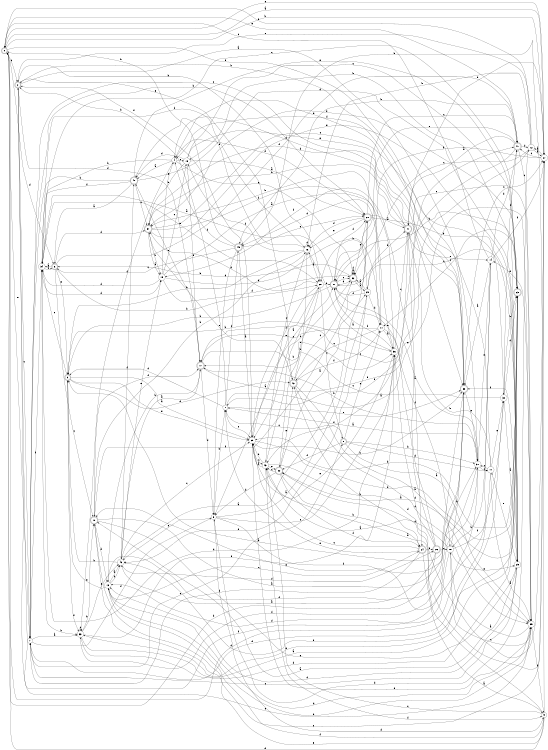 digraph n39_10 {
__start0 [label="" shape="none"];

rankdir=LR;
size="8,5";

s0 [style="rounded,filled", color="black", fillcolor="white" shape="doublecircle", label="0"];
s1 [style="filled", color="black", fillcolor="white" shape="circle", label="1"];
s2 [style="rounded,filled", color="black", fillcolor="white" shape="doublecircle", label="2"];
s3 [style="rounded,filled", color="black", fillcolor="white" shape="doublecircle", label="3"];
s4 [style="filled", color="black", fillcolor="white" shape="circle", label="4"];
s5 [style="filled", color="black", fillcolor="white" shape="circle", label="5"];
s6 [style="rounded,filled", color="black", fillcolor="white" shape="doublecircle", label="6"];
s7 [style="filled", color="black", fillcolor="white" shape="circle", label="7"];
s8 [style="rounded,filled", color="black", fillcolor="white" shape="doublecircle", label="8"];
s9 [style="filled", color="black", fillcolor="white" shape="circle", label="9"];
s10 [style="rounded,filled", color="black", fillcolor="white" shape="doublecircle", label="10"];
s11 [style="filled", color="black", fillcolor="white" shape="circle", label="11"];
s12 [style="filled", color="black", fillcolor="white" shape="circle", label="12"];
s13 [style="filled", color="black", fillcolor="white" shape="circle", label="13"];
s14 [style="filled", color="black", fillcolor="white" shape="circle", label="14"];
s15 [style="filled", color="black", fillcolor="white" shape="circle", label="15"];
s16 [style="filled", color="black", fillcolor="white" shape="circle", label="16"];
s17 [style="rounded,filled", color="black", fillcolor="white" shape="doublecircle", label="17"];
s18 [style="filled", color="black", fillcolor="white" shape="circle", label="18"];
s19 [style="filled", color="black", fillcolor="white" shape="circle", label="19"];
s20 [style="rounded,filled", color="black", fillcolor="white" shape="doublecircle", label="20"];
s21 [style="rounded,filled", color="black", fillcolor="white" shape="doublecircle", label="21"];
s22 [style="rounded,filled", color="black", fillcolor="white" shape="doublecircle", label="22"];
s23 [style="rounded,filled", color="black", fillcolor="white" shape="doublecircle", label="23"];
s24 [style="rounded,filled", color="black", fillcolor="white" shape="doublecircle", label="24"];
s25 [style="filled", color="black", fillcolor="white" shape="circle", label="25"];
s26 [style="rounded,filled", color="black", fillcolor="white" shape="doublecircle", label="26"];
s27 [style="filled", color="black", fillcolor="white" shape="circle", label="27"];
s28 [style="filled", color="black", fillcolor="white" shape="circle", label="28"];
s29 [style="filled", color="black", fillcolor="white" shape="circle", label="29"];
s30 [style="filled", color="black", fillcolor="white" shape="circle", label="30"];
s31 [style="filled", color="black", fillcolor="white" shape="circle", label="31"];
s32 [style="rounded,filled", color="black", fillcolor="white" shape="doublecircle", label="32"];
s33 [style="filled", color="black", fillcolor="white" shape="circle", label="33"];
s34 [style="filled", color="black", fillcolor="white" shape="circle", label="34"];
s35 [style="filled", color="black", fillcolor="white" shape="circle", label="35"];
s36 [style="filled", color="black", fillcolor="white" shape="circle", label="36"];
s37 [style="rounded,filled", color="black", fillcolor="white" shape="doublecircle", label="37"];
s38 [style="rounded,filled", color="black", fillcolor="white" shape="doublecircle", label="38"];
s39 [style="filled", color="black", fillcolor="white" shape="circle", label="39"];
s40 [style="rounded,filled", color="black", fillcolor="white" shape="doublecircle", label="40"];
s41 [style="rounded,filled", color="black", fillcolor="white" shape="doublecircle", label="41"];
s42 [style="rounded,filled", color="black", fillcolor="white" shape="doublecircle", label="42"];
s43 [style="filled", color="black", fillcolor="white" shape="circle", label="43"];
s44 [style="filled", color="black", fillcolor="white" shape="circle", label="44"];
s45 [style="rounded,filled", color="black", fillcolor="white" shape="doublecircle", label="45"];
s46 [style="filled", color="black", fillcolor="white" shape="circle", label="46"];
s47 [style="rounded,filled", color="black", fillcolor="white" shape="doublecircle", label="47"];
s0 -> s27 [label="a"];
s0 -> s27 [label="b"];
s0 -> s2 [label="c"];
s0 -> s6 [label="d"];
s0 -> s47 [label="e"];
s0 -> s38 [label="f"];
s1 -> s12 [label="a"];
s1 -> s2 [label="b"];
s1 -> s39 [label="c"];
s1 -> s3 [label="d"];
s1 -> s38 [label="e"];
s1 -> s45 [label="f"];
s2 -> s31 [label="a"];
s2 -> s28 [label="b"];
s2 -> s7 [label="c"];
s2 -> s17 [label="d"];
s2 -> s42 [label="e"];
s2 -> s31 [label="f"];
s3 -> s39 [label="a"];
s3 -> s36 [label="b"];
s3 -> s34 [label="c"];
s3 -> s42 [label="d"];
s3 -> s39 [label="e"];
s3 -> s33 [label="f"];
s4 -> s40 [label="a"];
s4 -> s34 [label="b"];
s4 -> s15 [label="c"];
s4 -> s20 [label="d"];
s4 -> s32 [label="e"];
s4 -> s33 [label="f"];
s5 -> s29 [label="a"];
s5 -> s1 [label="b"];
s5 -> s36 [label="c"];
s5 -> s9 [label="d"];
s5 -> s46 [label="e"];
s5 -> s31 [label="f"];
s6 -> s34 [label="a"];
s6 -> s28 [label="b"];
s6 -> s10 [label="c"];
s6 -> s37 [label="d"];
s6 -> s3 [label="e"];
s6 -> s47 [label="f"];
s7 -> s33 [label="a"];
s7 -> s20 [label="b"];
s7 -> s8 [label="c"];
s7 -> s5 [label="d"];
s7 -> s0 [label="e"];
s7 -> s34 [label="f"];
s8 -> s35 [label="a"];
s8 -> s31 [label="b"];
s8 -> s1 [label="c"];
s8 -> s11 [label="d"];
s8 -> s44 [label="e"];
s8 -> s22 [label="f"];
s9 -> s43 [label="a"];
s9 -> s45 [label="b"];
s9 -> s43 [label="c"];
s9 -> s0 [label="d"];
s9 -> s10 [label="e"];
s9 -> s13 [label="f"];
s10 -> s38 [label="a"];
s10 -> s16 [label="b"];
s10 -> s27 [label="c"];
s10 -> s13 [label="d"];
s10 -> s25 [label="e"];
s10 -> s17 [label="f"];
s11 -> s35 [label="a"];
s11 -> s41 [label="b"];
s11 -> s31 [label="c"];
s11 -> s7 [label="d"];
s11 -> s30 [label="e"];
s11 -> s4 [label="f"];
s12 -> s27 [label="a"];
s12 -> s16 [label="b"];
s12 -> s32 [label="c"];
s12 -> s5 [label="d"];
s12 -> s2 [label="e"];
s12 -> s0 [label="f"];
s13 -> s46 [label="a"];
s13 -> s17 [label="b"];
s13 -> s24 [label="c"];
s13 -> s35 [label="d"];
s13 -> s3 [label="e"];
s13 -> s46 [label="f"];
s14 -> s38 [label="a"];
s14 -> s18 [label="b"];
s14 -> s0 [label="c"];
s14 -> s47 [label="d"];
s14 -> s10 [label="e"];
s14 -> s27 [label="f"];
s15 -> s20 [label="a"];
s15 -> s37 [label="b"];
s15 -> s23 [label="c"];
s15 -> s40 [label="d"];
s15 -> s38 [label="e"];
s15 -> s17 [label="f"];
s16 -> s28 [label="a"];
s16 -> s3 [label="b"];
s16 -> s43 [label="c"];
s16 -> s16 [label="d"];
s16 -> s40 [label="e"];
s16 -> s15 [label="f"];
s17 -> s46 [label="a"];
s17 -> s36 [label="b"];
s17 -> s47 [label="c"];
s17 -> s5 [label="d"];
s17 -> s40 [label="e"];
s17 -> s35 [label="f"];
s18 -> s43 [label="a"];
s18 -> s38 [label="b"];
s18 -> s35 [label="c"];
s18 -> s13 [label="d"];
s18 -> s25 [label="e"];
s18 -> s30 [label="f"];
s19 -> s36 [label="a"];
s19 -> s29 [label="b"];
s19 -> s15 [label="c"];
s19 -> s34 [label="d"];
s19 -> s4 [label="e"];
s19 -> s32 [label="f"];
s20 -> s41 [label="a"];
s20 -> s25 [label="b"];
s20 -> s47 [label="c"];
s20 -> s16 [label="d"];
s20 -> s16 [label="e"];
s20 -> s10 [label="f"];
s21 -> s34 [label="a"];
s21 -> s3 [label="b"];
s21 -> s32 [label="c"];
s21 -> s32 [label="d"];
s21 -> s31 [label="e"];
s21 -> s20 [label="f"];
s22 -> s29 [label="a"];
s22 -> s24 [label="b"];
s22 -> s43 [label="c"];
s22 -> s5 [label="d"];
s22 -> s42 [label="e"];
s22 -> s24 [label="f"];
s23 -> s22 [label="a"];
s23 -> s21 [label="b"];
s23 -> s44 [label="c"];
s23 -> s37 [label="d"];
s23 -> s46 [label="e"];
s23 -> s39 [label="f"];
s24 -> s9 [label="a"];
s24 -> s42 [label="b"];
s24 -> s39 [label="c"];
s24 -> s7 [label="d"];
s24 -> s1 [label="e"];
s24 -> s26 [label="f"];
s25 -> s10 [label="a"];
s25 -> s15 [label="b"];
s25 -> s7 [label="c"];
s25 -> s13 [label="d"];
s25 -> s11 [label="e"];
s25 -> s38 [label="f"];
s26 -> s46 [label="a"];
s26 -> s0 [label="b"];
s26 -> s18 [label="c"];
s26 -> s36 [label="d"];
s26 -> s21 [label="e"];
s26 -> s19 [label="f"];
s27 -> s12 [label="a"];
s27 -> s41 [label="b"];
s27 -> s47 [label="c"];
s27 -> s22 [label="d"];
s27 -> s0 [label="e"];
s27 -> s21 [label="f"];
s28 -> s5 [label="a"];
s28 -> s21 [label="b"];
s28 -> s8 [label="c"];
s28 -> s37 [label="d"];
s28 -> s22 [label="e"];
s28 -> s39 [label="f"];
s29 -> s32 [label="a"];
s29 -> s41 [label="b"];
s29 -> s25 [label="c"];
s29 -> s44 [label="d"];
s29 -> s46 [label="e"];
s29 -> s21 [label="f"];
s30 -> s25 [label="a"];
s30 -> s23 [label="b"];
s30 -> s17 [label="c"];
s30 -> s23 [label="d"];
s30 -> s33 [label="e"];
s30 -> s47 [label="f"];
s31 -> s1 [label="a"];
s31 -> s17 [label="b"];
s31 -> s11 [label="c"];
s31 -> s0 [label="d"];
s31 -> s14 [label="e"];
s31 -> s33 [label="f"];
s32 -> s29 [label="a"];
s32 -> s6 [label="b"];
s32 -> s39 [label="c"];
s32 -> s32 [label="d"];
s32 -> s20 [label="e"];
s32 -> s32 [label="f"];
s33 -> s23 [label="a"];
s33 -> s10 [label="b"];
s33 -> s33 [label="c"];
s33 -> s23 [label="d"];
s33 -> s46 [label="e"];
s33 -> s36 [label="f"];
s34 -> s6 [label="a"];
s34 -> s33 [label="b"];
s34 -> s23 [label="c"];
s34 -> s19 [label="d"];
s34 -> s28 [label="e"];
s34 -> s16 [label="f"];
s35 -> s18 [label="a"];
s35 -> s13 [label="b"];
s35 -> s21 [label="c"];
s35 -> s14 [label="d"];
s35 -> s2 [label="e"];
s35 -> s9 [label="f"];
s36 -> s16 [label="a"];
s36 -> s37 [label="b"];
s36 -> s41 [label="c"];
s36 -> s34 [label="d"];
s36 -> s39 [label="e"];
s36 -> s21 [label="f"];
s37 -> s19 [label="a"];
s37 -> s19 [label="b"];
s37 -> s30 [label="c"];
s37 -> s38 [label="d"];
s37 -> s25 [label="e"];
s37 -> s44 [label="f"];
s38 -> s3 [label="a"];
s38 -> s2 [label="b"];
s38 -> s27 [label="c"];
s38 -> s4 [label="d"];
s38 -> s31 [label="e"];
s38 -> s13 [label="f"];
s39 -> s21 [label="a"];
s39 -> s38 [label="b"];
s39 -> s43 [label="c"];
s39 -> s23 [label="d"];
s39 -> s35 [label="e"];
s39 -> s2 [label="f"];
s40 -> s6 [label="a"];
s40 -> s7 [label="b"];
s40 -> s37 [label="c"];
s40 -> s25 [label="d"];
s40 -> s23 [label="e"];
s40 -> s34 [label="f"];
s41 -> s24 [label="a"];
s41 -> s37 [label="b"];
s41 -> s7 [label="c"];
s41 -> s4 [label="d"];
s41 -> s14 [label="e"];
s41 -> s43 [label="f"];
s42 -> s35 [label="a"];
s42 -> s16 [label="b"];
s42 -> s32 [label="c"];
s42 -> s35 [label="d"];
s42 -> s37 [label="e"];
s42 -> s44 [label="f"];
s43 -> s39 [label="a"];
s43 -> s39 [label="b"];
s43 -> s28 [label="c"];
s43 -> s27 [label="d"];
s43 -> s22 [label="e"];
s43 -> s9 [label="f"];
s44 -> s36 [label="a"];
s44 -> s28 [label="b"];
s44 -> s42 [label="c"];
s44 -> s45 [label="d"];
s44 -> s17 [label="e"];
s44 -> s18 [label="f"];
s45 -> s39 [label="a"];
s45 -> s0 [label="b"];
s45 -> s6 [label="c"];
s45 -> s5 [label="d"];
s45 -> s20 [label="e"];
s45 -> s4 [label="f"];
s46 -> s20 [label="a"];
s46 -> s3 [label="b"];
s46 -> s39 [label="c"];
s46 -> s26 [label="d"];
s46 -> s19 [label="e"];
s46 -> s40 [label="f"];
s47 -> s41 [label="a"];
s47 -> s45 [label="b"];
s47 -> s35 [label="c"];
s47 -> s12 [label="d"];
s47 -> s21 [label="e"];
s47 -> s1 [label="f"];

}